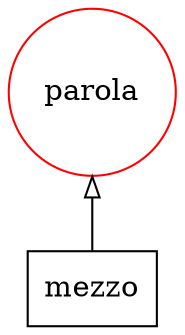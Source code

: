 digraph {
   rankdir=BT;
   edge [arrowhead=empty];

   subgraph {
      rank="source";
      edge [arrowhead=normal];
      node [shape=box];
      t84 [label="mezzo"];
   }

   subgraph {
      rank="same";
      node [color=red,shape=circle];
      tag66 [label=parola]; 
   }

   subgraph {
      rank="same";
      node [color=blue,shape=circle];
   }

   subgraph {
      rank="same";
      node [color=green,shape=circle];
   }

   subgraph {
      rank="same";
      node [color=orange,shape=circle];
   }
   t84 -> tag66;
}